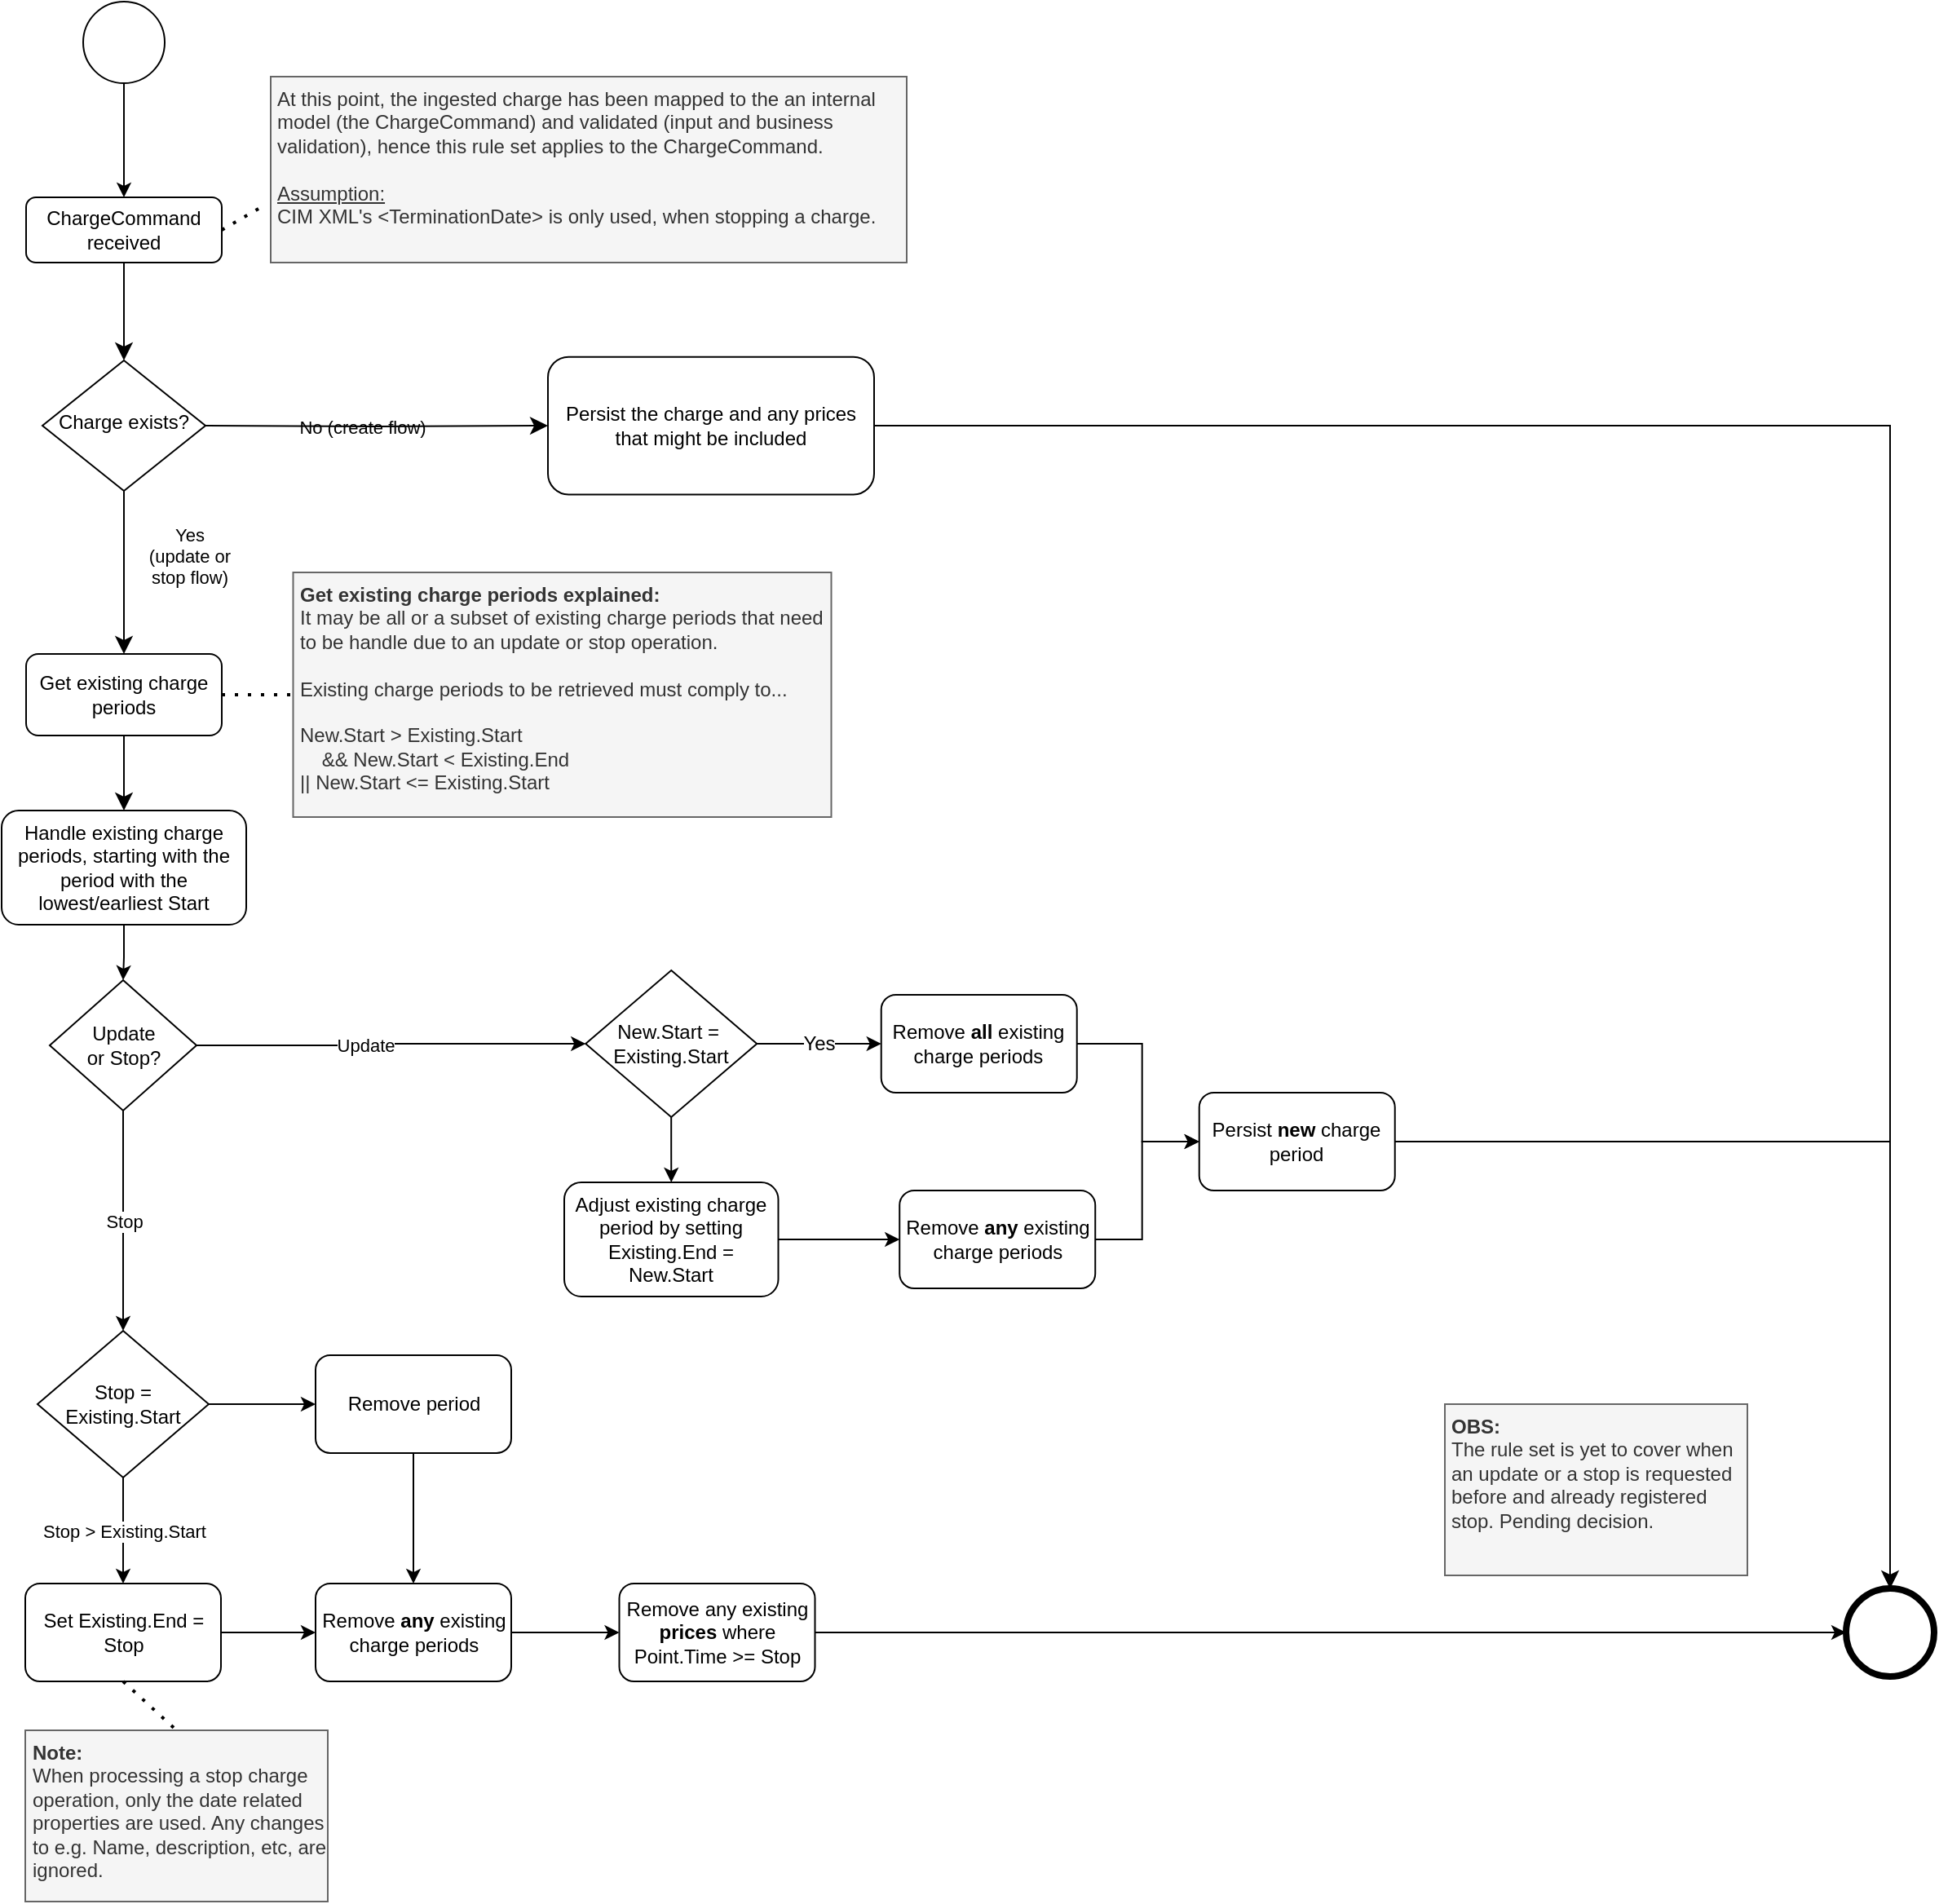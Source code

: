 <mxfile version="16.4.0" type="device" pages="2"><diagram name="Ruleset_v2" id="aTDmlHRYEX7bE9_bO80g"><mxGraphModel dx="1666" dy="1002" grid="1" gridSize="10" guides="1" tooltips="1" connect="1" arrows="1" fold="1" page="1" pageScale="1" pageWidth="827" pageHeight="1169" math="0" shadow="0"><root><mxCell id="shvMQt2wjngiFg1QEDL--0"/><mxCell id="shvMQt2wjngiFg1QEDL--1" parent="shvMQt2wjngiFg1QEDL--0"/><mxCell id="2yxx36WMbnEWgiKTBHtX-0" value="" style="rounded=0;html=1;jettySize=auto;orthogonalLoop=1;fontSize=11;endArrow=classic;endFill=1;endSize=8;strokeWidth=1;shadow=0;labelBackgroundColor=none;edgeStyle=orthogonalEdgeStyle;" parent="shvMQt2wjngiFg1QEDL--1" source="2yxx36WMbnEWgiKTBHtX-1" target="2yxx36WMbnEWgiKTBHtX-3" edge="1"><mxGeometry relative="1" as="geometry"/></mxCell><mxCell id="2yxx36WMbnEWgiKTBHtX-1" value="ChargeCommand&lt;br&gt;received" style="rounded=1;whiteSpace=wrap;html=1;fontSize=12;glass=0;strokeWidth=1;shadow=0;" parent="shvMQt2wjngiFg1QEDL--1" vertex="1"><mxGeometry x="90" y="180" width="120" height="40" as="geometry"/></mxCell><mxCell id="2yxx36WMbnEWgiKTBHtX-2" value="Yes &lt;br&gt;(update or &lt;br&gt;stop flow)" style="rounded=0;html=1;jettySize=auto;orthogonalLoop=1;fontSize=11;endArrow=classic;endFill=1;endSize=8;strokeWidth=1;shadow=0;labelBackgroundColor=none;edgeStyle=orthogonalEdgeStyle;entryX=0.5;entryY=0;entryDx=0;entryDy=0;" parent="shvMQt2wjngiFg1QEDL--1" source="2yxx36WMbnEWgiKTBHtX-3" target="2yxx36WMbnEWgiKTBHtX-50" edge="1"><mxGeometry x="-0.2" y="40" relative="1" as="geometry"><mxPoint as="offset"/><mxPoint x="150" y="410" as="targetPoint"/></mxGeometry></mxCell><mxCell id="2yxx36WMbnEWgiKTBHtX-3" value="Charge exists?" style="rhombus;whiteSpace=wrap;html=1;shadow=0;fontFamily=Helvetica;fontSize=12;align=center;strokeWidth=1;spacing=6;spacingTop=-4;" parent="shvMQt2wjngiFg1QEDL--1" vertex="1"><mxGeometry x="100" y="280" width="100" height="80" as="geometry"/></mxCell><mxCell id="2yxx36WMbnEWgiKTBHtX-4" value="" style="edgeStyle=orthogonalEdgeStyle;rounded=0;orthogonalLoop=1;jettySize=auto;html=1;" parent="shvMQt2wjngiFg1QEDL--1" source="2yxx36WMbnEWgiKTBHtX-5" target="2yxx36WMbnEWgiKTBHtX-1" edge="1"><mxGeometry relative="1" as="geometry"/></mxCell><mxCell id="2yxx36WMbnEWgiKTBHtX-5" value="" style="ellipse;whiteSpace=wrap;html=1;aspect=fixed;" parent="shvMQt2wjngiFg1QEDL--1" vertex="1"><mxGeometry x="125" y="60" width="50" height="50" as="geometry"/></mxCell><mxCell id="2yxx36WMbnEWgiKTBHtX-6" value="No (create flow)" style="edgeStyle=orthogonalEdgeStyle;rounded=0;html=1;jettySize=auto;orthogonalLoop=1;fontSize=11;endArrow=classic;endFill=1;endSize=8;strokeWidth=1;shadow=0;labelBackgroundColor=none;entryX=0;entryY=0.5;entryDx=0;entryDy=0;" parent="shvMQt2wjngiFg1QEDL--1" target="2yxx36WMbnEWgiKTBHtX-29" edge="1"><mxGeometry y="10" relative="1" as="geometry"><mxPoint as="offset"/><mxPoint x="200" y="320" as="sourcePoint"/><mxPoint x="500" y="320.005" as="targetPoint"/></mxGeometry></mxCell><mxCell id="2yxx36WMbnEWgiKTBHtX-7" value="" style="ellipse;whiteSpace=wrap;html=1;aspect=fixed;strokeWidth=4;" parent="shvMQt2wjngiFg1QEDL--1" vertex="1"><mxGeometry x="1206" y="1033" width="54" height="54" as="geometry"/></mxCell><mxCell id="2yxx36WMbnEWgiKTBHtX-8" value="" style="endArrow=none;dashed=1;html=1;dashPattern=1 3;strokeWidth=2;exitX=1;exitY=0.5;exitDx=0;exitDy=0;entryX=-0.015;entryY=0.702;entryDx=0;entryDy=0;entryPerimeter=0;" parent="shvMQt2wjngiFg1QEDL--1" source="2yxx36WMbnEWgiKTBHtX-1" target="2yxx36WMbnEWgiKTBHtX-32" edge="1"><mxGeometry width="50" height="50" relative="1" as="geometry"><mxPoint x="550" y="500" as="sourcePoint"/><mxPoint x="250" y="200" as="targetPoint"/></mxGeometry></mxCell><mxCell id="2yxx36WMbnEWgiKTBHtX-19" value="" style="rounded=0;html=1;jettySize=auto;orthogonalLoop=1;fontSize=11;endArrow=classic;endFill=1;endSize=8;strokeWidth=1;shadow=0;labelBackgroundColor=none;edgeStyle=orthogonalEdgeStyle;exitX=0.5;exitY=1;exitDx=0;exitDy=0;entryX=0.5;entryY=0;entryDx=0;entryDy=0;" parent="shvMQt2wjngiFg1QEDL--1" source="2yxx36WMbnEWgiKTBHtX-50" target="I7x-60ZRvv7432ofh1Dt-41" edge="1"><mxGeometry y="20" relative="1" as="geometry"><mxPoint as="offset"/><mxPoint x="150" y="585" as="targetPoint"/><mxPoint x="150" y="555" as="sourcePoint"/></mxGeometry></mxCell><mxCell id="2yxx36WMbnEWgiKTBHtX-29" value="Persist the charge and any prices that might be included" style="rounded=1;whiteSpace=wrap;html=1;fontSize=12;glass=0;strokeWidth=1;shadow=0;" parent="shvMQt2wjngiFg1QEDL--1" vertex="1"><mxGeometry x="410" y="277.82" width="200" height="84.37" as="geometry"/></mxCell><mxCell id="2yxx36WMbnEWgiKTBHtX-31" value="" style="edgeStyle=orthogonalEdgeStyle;rounded=0;html=1;jettySize=auto;orthogonalLoop=1;fontSize=11;endArrow=classic;endFill=1;endSize=8;strokeWidth=1;shadow=0;labelBackgroundColor=none;exitX=1;exitY=0.5;exitDx=0;exitDy=0;entryX=0.5;entryY=0;entryDx=0;entryDy=0;" parent="shvMQt2wjngiFg1QEDL--1" source="2yxx36WMbnEWgiKTBHtX-29" target="2yxx36WMbnEWgiKTBHtX-7" edge="1"><mxGeometry x="-0.489" y="20" relative="1" as="geometry"><mxPoint as="offset"/><mxPoint x="797" y="730" as="sourcePoint"/><mxPoint x="950" y="680" as="targetPoint"/><Array as="points"><mxPoint x="1233" y="320"/></Array></mxGeometry></mxCell><mxCell id="2yxx36WMbnEWgiKTBHtX-32" value="At this point, the ingested charge has been mapped to the an internal model (the ChargeCommand) and validated (input and business validation), hence this rule set applies to the ChargeCommand.&lt;br&gt;&lt;br&gt;&lt;u&gt;Assumption:&lt;/u&gt;&lt;br&gt;CIM XML's &amp;lt;TerminationDate&amp;gt; is only used, when stopping a charge.&amp;nbsp;" style="text;html=1;strokeColor=#666666;fillColor=#f5f5f5;align=left;verticalAlign=top;whiteSpace=wrap;rounded=0;fontColor=#333333;perimeterSpacing=0;spacingTop=0;spacingLeft=2;spacingBottom=2;" parent="shvMQt2wjngiFg1QEDL--1" vertex="1"><mxGeometry x="240" y="106" width="390" height="114" as="geometry"/></mxCell><mxCell id="2yxx36WMbnEWgiKTBHtX-33" value="" style="endArrow=none;dashed=1;html=1;dashPattern=1 3;strokeWidth=2;entryX=0;entryY=0.5;entryDx=0;entryDy=0;exitX=1;exitY=0.5;exitDx=0;exitDy=0;" parent="shvMQt2wjngiFg1QEDL--1" source="2yxx36WMbnEWgiKTBHtX-50" target="2yxx36WMbnEWgiKTBHtX-34" edge="1"><mxGeometry width="50" height="50" relative="1" as="geometry"><mxPoint x="220" y="480" as="sourcePoint"/><mxPoint x="250" y="435" as="targetPoint"/></mxGeometry></mxCell><mxCell id="2yxx36WMbnEWgiKTBHtX-34" value="&lt;b&gt;Get existing charge periods explained:&lt;/b&gt;&lt;br&gt;It may be all or a subset of existing charge periods that need to be handle due to an update or stop operation.&lt;br&gt;&lt;br&gt;Existing charge periods to be retrieved must comply to...&lt;br&gt;&lt;br&gt;New.Start &amp;gt; Existing.Start&lt;br&gt;&amp;nbsp; &amp;nbsp; &amp;amp;&amp;amp; New.Start &amp;lt; Existing.End&lt;br&gt;|| New.Start &amp;lt;= Existing.Start" style="text;html=1;strokeColor=#666666;fillColor=#f5f5f5;align=left;verticalAlign=top;whiteSpace=wrap;rounded=0;fontColor=#333333;perimeterSpacing=0;spacingTop=0;spacingLeft=2;spacingBottom=2;" parent="shvMQt2wjngiFg1QEDL--1" vertex="1"><mxGeometry x="253.75" y="410" width="330" height="150" as="geometry"/></mxCell><mxCell id="2yxx36WMbnEWgiKTBHtX-50" value="Get existing charge periods" style="rounded=1;whiteSpace=wrap;html=1;fontSize=12;glass=0;strokeWidth=1;shadow=0;" parent="shvMQt2wjngiFg1QEDL--1" vertex="1"><mxGeometry x="90" y="460" width="120" height="50" as="geometry"/></mxCell><mxCell id="I7x-60ZRvv7432ofh1Dt-5" value="Update" style="edgeStyle=orthogonalEdgeStyle;rounded=0;orthogonalLoop=1;jettySize=auto;html=1;entryX=0;entryY=0.5;entryDx=0;entryDy=0;" edge="1" parent="shvMQt2wjngiFg1QEDL--1" source="I7x-60ZRvv7432ofh1Dt-1" target="I7x-60ZRvv7432ofh1Dt-32"><mxGeometry x="-0.137" relative="1" as="geometry"><mxPoint x="387.5" y="700" as="targetPoint"/><mxPoint as="offset"/></mxGeometry></mxCell><mxCell id="I7x-60ZRvv7432ofh1Dt-1" value="Update &lt;br&gt;or Stop?" style="rhombus;whiteSpace=wrap;html=1;" vertex="1" parent="shvMQt2wjngiFg1QEDL--1"><mxGeometry x="104.5" y="660" width="90" height="80" as="geometry"/></mxCell><mxCell id="I7x-60ZRvv7432ofh1Dt-7" value="Stop" style="edgeStyle=orthogonalEdgeStyle;rounded=0;orthogonalLoop=1;jettySize=auto;html=1;entryX=0.5;entryY=0;entryDx=0;entryDy=0;exitX=0.5;exitY=1;exitDx=0;exitDy=0;" edge="1" parent="shvMQt2wjngiFg1QEDL--1" source="I7x-60ZRvv7432ofh1Dt-1" target="I7x-60ZRvv7432ofh1Dt-6"><mxGeometry relative="1" as="geometry"><mxPoint x="150" y="840" as="sourcePoint"/></mxGeometry></mxCell><mxCell id="I7x-60ZRvv7432ofh1Dt-9" value="" style="edgeStyle=orthogonalEdgeStyle;rounded=0;orthogonalLoop=1;jettySize=auto;html=1;fontSize=11;" edge="1" parent="shvMQt2wjngiFg1QEDL--1" source="I7x-60ZRvv7432ofh1Dt-6" target="I7x-60ZRvv7432ofh1Dt-8"><mxGeometry relative="1" as="geometry"/></mxCell><mxCell id="I7x-60ZRvv7432ofh1Dt-15" value="Stop &amp;gt; Existing.Start" style="edgeStyle=orthogonalEdgeStyle;rounded=0;orthogonalLoop=1;jettySize=auto;html=1;fontSize=11;" edge="1" parent="shvMQt2wjngiFg1QEDL--1" source="I7x-60ZRvv7432ofh1Dt-6" target="I7x-60ZRvv7432ofh1Dt-14"><mxGeometry relative="1" as="geometry"/></mxCell><mxCell id="I7x-60ZRvv7432ofh1Dt-6" value="Stop = Existing.Start" style="rhombus;whiteSpace=wrap;html=1;" vertex="1" parent="shvMQt2wjngiFg1QEDL--1"><mxGeometry x="97" y="875" width="105" height="90" as="geometry"/></mxCell><mxCell id="I7x-60ZRvv7432ofh1Dt-17" value="" style="edgeStyle=orthogonalEdgeStyle;rounded=0;orthogonalLoop=1;jettySize=auto;html=1;fontSize=11;" edge="1" parent="shvMQt2wjngiFg1QEDL--1" source="I7x-60ZRvv7432ofh1Dt-8" target="I7x-60ZRvv7432ofh1Dt-16"><mxGeometry relative="1" as="geometry"/></mxCell><mxCell id="I7x-60ZRvv7432ofh1Dt-8" value="Remove period" style="rounded=1;whiteSpace=wrap;html=1;" vertex="1" parent="shvMQt2wjngiFg1QEDL--1"><mxGeometry x="267.5" y="890" width="120" height="60" as="geometry"/></mxCell><mxCell id="I7x-60ZRvv7432ofh1Dt-25" style="edgeStyle=orthogonalEdgeStyle;rounded=0;orthogonalLoop=1;jettySize=auto;html=1;entryX=0;entryY=0.5;entryDx=0;entryDy=0;fontSize=11;endArrow=classic;endFill=1;" edge="1" parent="shvMQt2wjngiFg1QEDL--1" source="I7x-60ZRvv7432ofh1Dt-10" target="2yxx36WMbnEWgiKTBHtX-7"><mxGeometry relative="1" as="geometry"/></mxCell><mxCell id="I7x-60ZRvv7432ofh1Dt-10" value="Remove any existing &lt;b&gt;prices &lt;/b&gt;where Point.Time &amp;gt;= Stop" style="rounded=1;whiteSpace=wrap;html=1;" vertex="1" parent="shvMQt2wjngiFg1QEDL--1"><mxGeometry x="453.75" y="1030" width="120" height="60" as="geometry"/></mxCell><mxCell id="I7x-60ZRvv7432ofh1Dt-18" value="" style="edgeStyle=orthogonalEdgeStyle;rounded=0;orthogonalLoop=1;jettySize=auto;html=1;fontSize=11;" edge="1" parent="shvMQt2wjngiFg1QEDL--1" source="I7x-60ZRvv7432ofh1Dt-14" target="I7x-60ZRvv7432ofh1Dt-16"><mxGeometry relative="1" as="geometry"/></mxCell><mxCell id="I7x-60ZRvv7432ofh1Dt-14" value="Set Existing.End = Stop" style="rounded=1;whiteSpace=wrap;html=1;" vertex="1" parent="shvMQt2wjngiFg1QEDL--1"><mxGeometry x="89.5" y="1030" width="120" height="60" as="geometry"/></mxCell><mxCell id="I7x-60ZRvv7432ofh1Dt-19" value="" style="edgeStyle=orthogonalEdgeStyle;rounded=0;orthogonalLoop=1;jettySize=auto;html=1;fontSize=11;" edge="1" parent="shvMQt2wjngiFg1QEDL--1" source="I7x-60ZRvv7432ofh1Dt-16" target="I7x-60ZRvv7432ofh1Dt-10"><mxGeometry relative="1" as="geometry"/></mxCell><mxCell id="I7x-60ZRvv7432ofh1Dt-16" value="Remove &lt;b&gt;any &lt;/b&gt;existing charge periods" style="rounded=1;whiteSpace=wrap;html=1;" vertex="1" parent="shvMQt2wjngiFg1QEDL--1"><mxGeometry x="267.5" y="1030" width="120" height="60" as="geometry"/></mxCell><mxCell id="I7x-60ZRvv7432ofh1Dt-22" value="&lt;b&gt;Note:&lt;/b&gt;&lt;br&gt;When processing a stop charge operation, only the date related properties are used. Any changes to e.g. Name, description, etc, are ignored." style="text;html=1;align=left;verticalAlign=top;whiteSpace=wrap;rounded=0;perimeterSpacing=0;spacingTop=0;spacingLeft=2;spacingBottom=2;fillColor=#f5f5f5;strokeColor=#666666;fontColor=#333333;" vertex="1" parent="shvMQt2wjngiFg1QEDL--1"><mxGeometry x="89.5" y="1120" width="185.5" height="105" as="geometry"/></mxCell><mxCell id="I7x-60ZRvv7432ofh1Dt-24" value="" style="endArrow=none;dashed=1;html=1;dashPattern=1 3;strokeWidth=2;exitX=0.5;exitY=1;exitDx=0;exitDy=0;entryX=0.5;entryY=0;entryDx=0;entryDy=0;" edge="1" parent="shvMQt2wjngiFg1QEDL--1" source="I7x-60ZRvv7432ofh1Dt-14" target="I7x-60ZRvv7432ofh1Dt-22"><mxGeometry width="50" height="50" relative="1" as="geometry"><mxPoint x="220" y="495" as="sourcePoint"/><mxPoint x="250" y="850" as="targetPoint"/></mxGeometry></mxCell><mxCell id="I7x-60ZRvv7432ofh1Dt-31" value="" style="edgeStyle=orthogonalEdgeStyle;rounded=0;orthogonalLoop=1;jettySize=auto;html=1;fontSize=11;endArrow=classic;endFill=1;" edge="1" parent="shvMQt2wjngiFg1QEDL--1" source="I7x-60ZRvv7432ofh1Dt-29" target="I7x-60ZRvv7432ofh1Dt-30"><mxGeometry relative="1" as="geometry"><Array as="points"><mxPoint x="774.37" y="699"/><mxPoint x="774.37" y="759"/></Array></mxGeometry></mxCell><mxCell id="I7x-60ZRvv7432ofh1Dt-29" value="Remove &lt;b&gt;all &lt;/b&gt;existing charge periods" style="rounded=1;whiteSpace=wrap;html=1;" vertex="1" parent="shvMQt2wjngiFg1QEDL--1"><mxGeometry x="614.37" y="669" width="120" height="60" as="geometry"/></mxCell><mxCell id="I7x-60ZRvv7432ofh1Dt-40" style="edgeStyle=orthogonalEdgeStyle;rounded=0;orthogonalLoop=1;jettySize=auto;html=1;entryX=0.5;entryY=0;entryDx=0;entryDy=0;fontSize=12;endArrow=classic;endFill=1;" edge="1" parent="shvMQt2wjngiFg1QEDL--1" source="I7x-60ZRvv7432ofh1Dt-30" target="2yxx36WMbnEWgiKTBHtX-7"><mxGeometry relative="1" as="geometry"/></mxCell><mxCell id="I7x-60ZRvv7432ofh1Dt-30" value="Persist &lt;b&gt;new &lt;/b&gt;charge period" style="whiteSpace=wrap;html=1;rounded=1;" vertex="1" parent="shvMQt2wjngiFg1QEDL--1"><mxGeometry x="809.37" y="729" width="120" height="60" as="geometry"/></mxCell><mxCell id="I7x-60ZRvv7432ofh1Dt-33" value="Yes" style="edgeStyle=orthogonalEdgeStyle;rounded=0;orthogonalLoop=1;jettySize=auto;html=1;entryX=0;entryY=0.5;entryDx=0;entryDy=0;fontSize=12;endArrow=classic;endFill=1;" edge="1" parent="shvMQt2wjngiFg1QEDL--1" source="I7x-60ZRvv7432ofh1Dt-32" target="I7x-60ZRvv7432ofh1Dt-29"><mxGeometry relative="1" as="geometry"/></mxCell><mxCell id="I7x-60ZRvv7432ofh1Dt-35" value="" style="edgeStyle=orthogonalEdgeStyle;rounded=0;orthogonalLoop=1;jettySize=auto;html=1;fontSize=12;endArrow=classic;endFill=1;" edge="1" parent="shvMQt2wjngiFg1QEDL--1" source="I7x-60ZRvv7432ofh1Dt-32" target="I7x-60ZRvv7432ofh1Dt-34"><mxGeometry relative="1" as="geometry"/></mxCell><mxCell id="I7x-60ZRvv7432ofh1Dt-32" value="&lt;font style=&quot;font-size: 12px&quot;&gt;New.Start =&amp;nbsp;&lt;br&gt;Existing.Start&lt;/font&gt;" style="rhombus;whiteSpace=wrap;html=1;" vertex="1" parent="shvMQt2wjngiFg1QEDL--1"><mxGeometry x="433.12" y="654" width="105" height="90" as="geometry"/></mxCell><mxCell id="I7x-60ZRvv7432ofh1Dt-37" value="" style="edgeStyle=orthogonalEdgeStyle;rounded=0;orthogonalLoop=1;jettySize=auto;html=1;fontSize=12;endArrow=classic;endFill=1;" edge="1" parent="shvMQt2wjngiFg1QEDL--1" source="I7x-60ZRvv7432ofh1Dt-34" target="I7x-60ZRvv7432ofh1Dt-36"><mxGeometry relative="1" as="geometry"/></mxCell><mxCell id="I7x-60ZRvv7432ofh1Dt-34" value="Adjust existing charge period by setting Existing.End = New.Start" style="rounded=1;whiteSpace=wrap;html=1;" vertex="1" parent="shvMQt2wjngiFg1QEDL--1"><mxGeometry x="420" y="784" width="131.25" height="70" as="geometry"/></mxCell><mxCell id="I7x-60ZRvv7432ofh1Dt-38" style="edgeStyle=orthogonalEdgeStyle;rounded=0;orthogonalLoop=1;jettySize=auto;html=1;entryX=0;entryY=0.5;entryDx=0;entryDy=0;fontSize=12;endArrow=classic;endFill=1;" edge="1" parent="shvMQt2wjngiFg1QEDL--1" source="I7x-60ZRvv7432ofh1Dt-36" target="I7x-60ZRvv7432ofh1Dt-30"><mxGeometry relative="1" as="geometry"><Array as="points"><mxPoint x="774.37" y="819"/><mxPoint x="774.37" y="759"/></Array></mxGeometry></mxCell><mxCell id="I7x-60ZRvv7432ofh1Dt-36" value="Remove &lt;b&gt;any &lt;/b&gt;existing charge periods" style="rounded=1;whiteSpace=wrap;html=1;" vertex="1" parent="shvMQt2wjngiFg1QEDL--1"><mxGeometry x="625.62" y="789" width="120" height="60" as="geometry"/></mxCell><mxCell id="I7x-60ZRvv7432ofh1Dt-39" value="&lt;b&gt;OBS:&amp;nbsp;&lt;/b&gt;&lt;br&gt;The rule set is yet to cover when an update or a stop is requested before and already registered stop. Pending decision." style="text;html=1;align=left;verticalAlign=top;whiteSpace=wrap;rounded=0;perimeterSpacing=0;spacingTop=0;spacingLeft=2;spacingBottom=2;fillColor=#f5f5f5;strokeColor=#666666;fontColor=#333333;" vertex="1" parent="shvMQt2wjngiFg1QEDL--1"><mxGeometry x="960" y="920" width="185.5" height="105" as="geometry"/></mxCell><mxCell id="I7x-60ZRvv7432ofh1Dt-42" value="" style="edgeStyle=orthogonalEdgeStyle;rounded=0;orthogonalLoop=1;jettySize=auto;html=1;fontSize=12;endArrow=classic;endFill=1;" edge="1" parent="shvMQt2wjngiFg1QEDL--1" source="I7x-60ZRvv7432ofh1Dt-41" target="I7x-60ZRvv7432ofh1Dt-1"><mxGeometry relative="1" as="geometry"/></mxCell><mxCell id="I7x-60ZRvv7432ofh1Dt-41" value="&lt;span&gt;Handle existing charge periods, starting with the period with the lowest/earliest Start&lt;/span&gt;" style="rounded=1;whiteSpace=wrap;html=1;" vertex="1" parent="shvMQt2wjngiFg1QEDL--1"><mxGeometry x="75" y="556" width="150" height="70" as="geometry"/></mxCell></root></mxGraphModel></diagram><diagram name="Ruleset_v1" id="hv5svCc-yiJ0KFmQUXta"><mxGraphModel dx="1102" dy="937" grid="1" gridSize="10" guides="1" tooltips="1" connect="1" arrows="1" fold="1" page="1" pageScale="1" pageWidth="827" pageHeight="1169" math="0" shadow="0"><root><mxCell id="jQ6dfBuStj7SeYA-R1pF-0"/><mxCell id="jQ6dfBuStj7SeYA-R1pF-1" parent="jQ6dfBuStj7SeYA-R1pF-0"/><mxCell id="jQ6dfBuStj7SeYA-R1pF-2" value="" style="rounded=0;html=1;jettySize=auto;orthogonalLoop=1;fontSize=11;endArrow=block;endFill=0;endSize=8;strokeWidth=1;shadow=0;labelBackgroundColor=none;edgeStyle=orthogonalEdgeStyle;" edge="1" parent="jQ6dfBuStj7SeYA-R1pF-1" source="jQ6dfBuStj7SeYA-R1pF-3" target="jQ6dfBuStj7SeYA-R1pF-5"><mxGeometry relative="1" as="geometry"/></mxCell><mxCell id="jQ6dfBuStj7SeYA-R1pF-3" value="ChargeCommand&lt;br&gt;received" style="rounded=1;whiteSpace=wrap;html=1;fontSize=12;glass=0;strokeWidth=1;shadow=0;" vertex="1" parent="jQ6dfBuStj7SeYA-R1pF-1"><mxGeometry x="90" y="180" width="120" height="40" as="geometry"/></mxCell><mxCell id="jQ6dfBuStj7SeYA-R1pF-4" value="Yes" style="rounded=0;html=1;jettySize=auto;orthogonalLoop=1;fontSize=11;endArrow=block;endFill=0;endSize=8;strokeWidth=1;shadow=0;labelBackgroundColor=none;edgeStyle=orthogonalEdgeStyle;entryX=0.5;entryY=0;entryDx=0;entryDy=0;" edge="1" parent="jQ6dfBuStj7SeYA-R1pF-1" source="jQ6dfBuStj7SeYA-R1pF-5" target="jQ6dfBuStj7SeYA-R1pF-49"><mxGeometry y="20" relative="1" as="geometry"><mxPoint as="offset"/><mxPoint x="150" y="410" as="targetPoint"/></mxGeometry></mxCell><mxCell id="jQ6dfBuStj7SeYA-R1pF-5" value="Charge exists?" style="rhombus;whiteSpace=wrap;html=1;shadow=0;fontFamily=Helvetica;fontSize=12;align=center;strokeWidth=1;spacing=6;spacingTop=-4;" vertex="1" parent="jQ6dfBuStj7SeYA-R1pF-1"><mxGeometry x="100" y="280" width="100" height="80" as="geometry"/></mxCell><mxCell id="jQ6dfBuStj7SeYA-R1pF-6" value="" style="edgeStyle=orthogonalEdgeStyle;rounded=0;orthogonalLoop=1;jettySize=auto;html=1;" edge="1" parent="jQ6dfBuStj7SeYA-R1pF-1" source="jQ6dfBuStj7SeYA-R1pF-7" target="jQ6dfBuStj7SeYA-R1pF-3"><mxGeometry relative="1" as="geometry"/></mxCell><mxCell id="jQ6dfBuStj7SeYA-R1pF-7" value="" style="ellipse;whiteSpace=wrap;html=1;aspect=fixed;" vertex="1" parent="jQ6dfBuStj7SeYA-R1pF-1"><mxGeometry x="125" y="60" width="50" height="50" as="geometry"/></mxCell><mxCell id="jQ6dfBuStj7SeYA-R1pF-8" value="No" style="edgeStyle=orthogonalEdgeStyle;rounded=0;html=1;jettySize=auto;orthogonalLoop=1;fontSize=11;endArrow=block;endFill=0;endSize=8;strokeWidth=1;shadow=0;labelBackgroundColor=none;entryX=0;entryY=0.5;entryDx=0;entryDy=0;" edge="1" parent="jQ6dfBuStj7SeYA-R1pF-1" target="jQ6dfBuStj7SeYA-R1pF-30"><mxGeometry y="10" relative="1" as="geometry"><mxPoint as="offset"/><mxPoint x="200" y="320" as="sourcePoint"/><mxPoint x="500" y="320.005" as="targetPoint"/></mxGeometry></mxCell><mxCell id="jQ6dfBuStj7SeYA-R1pF-9" value="" style="ellipse;whiteSpace=wrap;html=1;aspect=fixed;strokeWidth=4;" vertex="1" parent="jQ6dfBuStj7SeYA-R1pF-1"><mxGeometry x="1206" y="708" width="54" height="54" as="geometry"/></mxCell><mxCell id="jQ6dfBuStj7SeYA-R1pF-10" value="" style="endArrow=none;dashed=1;html=1;dashPattern=1 3;strokeWidth=2;exitX=1;exitY=0.5;exitDx=0;exitDy=0;entryX=-0.015;entryY=0.702;entryDx=0;entryDy=0;entryPerimeter=0;" edge="1" parent="jQ6dfBuStj7SeYA-R1pF-1" source="jQ6dfBuStj7SeYA-R1pF-3" target="jQ6dfBuStj7SeYA-R1pF-32"><mxGeometry width="50" height="50" relative="1" as="geometry"><mxPoint x="550" y="500" as="sourcePoint"/><mxPoint x="250" y="200" as="targetPoint"/></mxGeometry></mxCell><mxCell id="jQ6dfBuStj7SeYA-R1pF-11" value="Retire existing period" style="rounded=1;whiteSpace=wrap;html=1;fontSize=12;glass=0;strokeWidth=1;shadow=0;" vertex="1" parent="jQ6dfBuStj7SeYA-R1pF-1"><mxGeometry x="90" y="720.63" width="120" height="40" as="geometry"/></mxCell><mxCell id="jQ6dfBuStj7SeYA-R1pF-12" value="Handle list of existing periods, starting with the period with the lowest StartDateTime" style="rounded=1;whiteSpace=wrap;html=1;fontSize=12;glass=0;strokeWidth=1;shadow=0;" vertex="1" parent="jQ6dfBuStj7SeYA-R1pF-1"><mxGeometry x="50" y="600" width="200" height="70" as="geometry"/></mxCell><mxCell id="jQ6dfBuStj7SeYA-R1pF-13" value="" style="rounded=0;html=1;jettySize=auto;orthogonalLoop=1;fontSize=11;endArrow=block;endFill=0;endSize=8;strokeWidth=1;shadow=0;labelBackgroundColor=none;edgeStyle=orthogonalEdgeStyle;exitX=0.5;exitY=1;exitDx=0;exitDy=0;entryX=0.5;entryY=0;entryDx=0;entryDy=0;" edge="1" parent="jQ6dfBuStj7SeYA-R1pF-1" source="jQ6dfBuStj7SeYA-R1pF-49" target="jQ6dfBuStj7SeYA-R1pF-50"><mxGeometry y="20" relative="1" as="geometry"><mxPoint as="offset"/><mxPoint x="150" y="515" as="targetPoint"/><mxPoint x="150" y="460" as="sourcePoint"/></mxGeometry></mxCell><mxCell id="jQ6dfBuStj7SeYA-R1pF-14" value="" style="edgeStyle=orthogonalEdgeStyle;rounded=0;html=1;jettySize=auto;orthogonalLoop=1;fontSize=11;endArrow=block;endFill=0;endSize=8;strokeWidth=1;shadow=0;labelBackgroundColor=none;entryX=0.5;entryY=1;entryDx=0;entryDy=0;exitX=1;exitY=0.5;exitDx=0;exitDy=0;" edge="1" parent="jQ6dfBuStj7SeYA-R1pF-1" source="jQ6dfBuStj7SeYA-R1pF-17" target="jQ6dfBuStj7SeYA-R1pF-18"><mxGeometry y="10" relative="1" as="geometry"><mxPoint as="offset"/><mxPoint x="235" y="1095" as="sourcePoint"/><mxPoint x="510" y="1459" as="targetPoint"/></mxGeometry></mxCell><mxCell id="jQ6dfBuStj7SeYA-R1pF-15" value="Yes" style="edgeStyle=orthogonalEdgeStyle;rounded=0;html=1;jettySize=auto;orthogonalLoop=1;fontSize=11;endArrow=block;endFill=0;endSize=8;strokeWidth=1;shadow=0;labelBackgroundColor=none;exitX=0.5;exitY=1;exitDx=0;exitDy=0;entryX=0.5;entryY=0;entryDx=0;entryDy=0;" edge="1" parent="jQ6dfBuStj7SeYA-R1pF-1" source="jQ6dfBuStj7SeYA-R1pF-16" target="jQ6dfBuStj7SeYA-R1pF-17"><mxGeometry x="-0.066" y="20" relative="1" as="geometry"><mxPoint as="offset"/><mxPoint x="150" y="1005" as="sourcePoint"/><mxPoint x="150" y="950" as="targetPoint"/></mxGeometry></mxCell><mxCell id="jQ6dfBuStj7SeYA-R1pF-16" value="&lt;font style=&quot;font-size: 12px;&quot;&gt;CC.StartDateTime&lt;br style=&quot;font-size: 12px;&quot;&gt;is greater than&lt;br style=&quot;font-size: 12px;&quot;&gt;Ex.StartDateTime?&lt;br style=&quot;font-size: 12px;&quot;&gt;&lt;/font&gt;" style="rhombus;whiteSpace=wrap;html=1;shadow=0;fontFamily=Helvetica;fontSize=12;align=center;strokeWidth=1;spacing=6;spacingTop=-4;" vertex="1" parent="jQ6dfBuStj7SeYA-R1pF-1"><mxGeometry x="71.25" y="800" width="157.5" height="126.25" as="geometry"/></mxCell><mxCell id="jQ6dfBuStj7SeYA-R1pF-17" value="Store new version &lt;br&gt;of the existing period, where:&lt;br&gt;&amp;nbsp;&lt;br&gt;- ChargePeriodDetails&amp;nbsp;&lt;br&gt;&lt;i&gt;(EndDateTime = CC.StartateTime,&lt;br&gt;Retired = false)&lt;br&gt;&lt;/i&gt;" style="rounded=1;whiteSpace=wrap;html=1;fontSize=12;glass=0;strokeWidth=1;shadow=0;" vertex="1" parent="jQ6dfBuStj7SeYA-R1pF-1"><mxGeometry x="46.25" y="960" width="207.5" height="85" as="geometry"/></mxCell><mxCell id="jQ6dfBuStj7SeYA-R1pF-18" value="Retire&lt;b&gt;&amp;nbsp;&lt;/b&gt;remaining existing periods in list" style="rounded=1;whiteSpace=wrap;html=1;fontSize=12;glass=0;strokeWidth=1;shadow=0;" vertex="1" parent="jQ6dfBuStj7SeYA-R1pF-1"><mxGeometry x="320" y="843.13" width="120" height="40" as="geometry"/></mxCell><mxCell id="jQ6dfBuStj7SeYA-R1pF-19" value="" style="rounded=0;html=1;jettySize=auto;orthogonalLoop=1;fontSize=11;endArrow=block;endFill=0;endSize=8;strokeWidth=1;shadow=0;labelBackgroundColor=none;edgeStyle=orthogonalEdgeStyle;exitX=0.5;exitY=1;exitDx=0;exitDy=0;entryX=0.5;entryY=0;entryDx=0;entryDy=0;" edge="1" parent="jQ6dfBuStj7SeYA-R1pF-1" source="jQ6dfBuStj7SeYA-R1pF-50" target="jQ6dfBuStj7SeYA-R1pF-12"><mxGeometry y="20" relative="1" as="geometry"><mxPoint as="offset"/><mxPoint x="150" y="815" as="targetPoint"/><mxPoint x="150" y="555" as="sourcePoint"/></mxGeometry></mxCell><mxCell id="jQ6dfBuStj7SeYA-R1pF-20" value="Store:&lt;br&gt;- ChargePeriodDetails" style="rounded=1;whiteSpace=wrap;html=1;fontSize=12;glass=0;strokeWidth=1;shadow=0;" vertex="1" parent="jQ6dfBuStj7SeYA-R1pF-1"><mxGeometry x="480" y="838.75" width="150" height="48.75" as="geometry"/></mxCell><mxCell id="jQ6dfBuStj7SeYA-R1pF-21" value="No" style="edgeStyle=orthogonalEdgeStyle;rounded=0;orthogonalLoop=1;jettySize=auto;html=1;exitX=0.5;exitY=1;exitDx=0;exitDy=0;endArrow=block;endFill=0;entryX=0.515;entryY=1.037;entryDx=0;entryDy=0;entryPerimeter=0;" edge="1" parent="jQ6dfBuStj7SeYA-R1pF-1" source="jQ6dfBuStj7SeYA-R1pF-22" target="jQ6dfBuStj7SeYA-R1pF-9"><mxGeometry x="-0.797" y="20" relative="1" as="geometry"><mxPoint x="1231" y="800" as="targetPoint"/><Array as="points"><mxPoint x="750" y="960"/><mxPoint x="1234" y="960"/><mxPoint x="1234" y="820"/></Array><mxPoint as="offset"/></mxGeometry></mxCell><mxCell id="jQ6dfBuStj7SeYA-R1pF-22" value="Prices &lt;br&gt;included?" style="rhombus;whiteSpace=wrap;html=1;shadow=0;fontFamily=Helvetica;fontSize=12;align=center;strokeWidth=1;spacing=6;spacingTop=-4;" vertex="1" parent="jQ6dfBuStj7SeYA-R1pF-1"><mxGeometry x="700" y="830" width="100" height="80" as="geometry"/></mxCell><mxCell id="jQ6dfBuStj7SeYA-R1pF-23" style="edgeStyle=orthogonalEdgeStyle;rounded=0;orthogonalLoop=1;jettySize=auto;html=1;endArrow=none;endFill=0;" edge="1" parent="jQ6dfBuStj7SeYA-R1pF-1" source="jQ6dfBuStj7SeYA-R1pF-24"><mxGeometry relative="1" as="geometry"><mxPoint x="1233" y="870" as="targetPoint"/><Array as="points"><mxPoint x="1233" y="870"/></Array></mxGeometry></mxCell><mxCell id="jQ6dfBuStj7SeYA-R1pF-24" value="Store:&amp;nbsp;&lt;br&gt;- ChargePrice(s)" style="rounded=1;whiteSpace=wrap;html=1;fontSize=12;glass=0;strokeWidth=1;shadow=0;" vertex="1" parent="jQ6dfBuStj7SeYA-R1pF-1"><mxGeometry x="1030" y="850" width="120" height="40" as="geometry"/></mxCell><mxCell id="jQ6dfBuStj7SeYA-R1pF-25" value="Retired any existing overlapping ChargePrice(s)" style="rounded=1;whiteSpace=wrap;html=1;fontSize=12;glass=0;strokeWidth=1;shadow=0;" vertex="1" parent="jQ6dfBuStj7SeYA-R1pF-1"><mxGeometry x="840" y="850" width="150" height="40" as="geometry"/></mxCell><mxCell id="jQ6dfBuStj7SeYA-R1pF-26" value="" style="rounded=0;html=1;jettySize=auto;orthogonalLoop=1;fontSize=11;endArrow=block;endFill=0;endSize=8;strokeWidth=1;shadow=0;labelBackgroundColor=none;edgeStyle=orthogonalEdgeStyle;exitX=1;exitY=0.5;exitDx=0;exitDy=0;entryX=0;entryY=0.5;entryDx=0;entryDy=0;" edge="1" parent="jQ6dfBuStj7SeYA-R1pF-1" source="jQ6dfBuStj7SeYA-R1pF-20" target="jQ6dfBuStj7SeYA-R1pF-37"><mxGeometry y="20" relative="1" as="geometry"><mxPoint as="offset"/><mxPoint x="710" y="740" as="targetPoint"/><mxPoint x="710" y="310" as="sourcePoint"/></mxGeometry></mxCell><mxCell id="jQ6dfBuStj7SeYA-R1pF-27" value="Yes" style="edgeStyle=orthogonalEdgeStyle;rounded=0;html=1;jettySize=auto;orthogonalLoop=1;fontSize=11;endArrow=block;endFill=0;endSize=8;strokeWidth=1;shadow=0;labelBackgroundColor=none;exitX=1;exitY=0.5;exitDx=0;exitDy=0;entryX=0;entryY=0.5;entryDx=0;entryDy=0;" edge="1" parent="jQ6dfBuStj7SeYA-R1pF-1" source="jQ6dfBuStj7SeYA-R1pF-22" target="jQ6dfBuStj7SeYA-R1pF-25"><mxGeometry y="-10" relative="1" as="geometry"><mxPoint as="offset"/><mxPoint x="1008" y="499.99" as="sourcePoint"/><mxPoint x="1278" y="574.99" as="targetPoint"/></mxGeometry></mxCell><mxCell id="jQ6dfBuStj7SeYA-R1pF-28" style="edgeStyle=orthogonalEdgeStyle;rounded=0;orthogonalLoop=1;jettySize=auto;html=1;exitX=0.5;exitY=1;exitDx=0;exitDy=0;strokeColor=#000000;" edge="1" parent="jQ6dfBuStj7SeYA-R1pF-1" source="jQ6dfBuStj7SeYA-R1pF-25" target="jQ6dfBuStj7SeYA-R1pF-25"><mxGeometry relative="1" as="geometry"/></mxCell><mxCell id="jQ6dfBuStj7SeYA-R1pF-29" value="" style="rounded=0;html=1;jettySize=auto;orthogonalLoop=1;fontSize=11;endArrow=block;endFill=0;endSize=8;strokeWidth=1;shadow=0;labelBackgroundColor=none;edgeStyle=orthogonalEdgeStyle;exitX=1;exitY=0.5;exitDx=0;exitDy=0;entryX=0;entryY=0.5;entryDx=0;entryDy=0;" edge="1" parent="jQ6dfBuStj7SeYA-R1pF-1" source="jQ6dfBuStj7SeYA-R1pF-25" target="jQ6dfBuStj7SeYA-R1pF-24"><mxGeometry y="20" relative="1" as="geometry"><mxPoint as="offset"/><mxPoint x="1133" y="809.99" as="targetPoint"/><mxPoint x="1162.5" y="479.99" as="sourcePoint"/></mxGeometry></mxCell><mxCell id="jQ6dfBuStj7SeYA-R1pF-30" value="Store:&lt;br&gt;- Charge&lt;br&gt;- ChargePeriodDetails&lt;br&gt;- ChargeOperation&lt;br&gt;- ChargePrice(s)" style="rounded=1;whiteSpace=wrap;html=1;fontSize=12;glass=0;strokeWidth=1;shadow=0;" vertex="1" parent="jQ6dfBuStj7SeYA-R1pF-1"><mxGeometry x="410" y="277.82" width="200" height="84.37" as="geometry"/></mxCell><mxCell id="jQ6dfBuStj7SeYA-R1pF-31" value="" style="edgeStyle=orthogonalEdgeStyle;rounded=0;html=1;jettySize=auto;orthogonalLoop=1;fontSize=11;endArrow=block;endFill=0;endSize=8;strokeWidth=1;shadow=0;labelBackgroundColor=none;exitX=1;exitY=0.5;exitDx=0;exitDy=0;entryX=0.5;entryY=0;entryDx=0;entryDy=0;" edge="1" parent="jQ6dfBuStj7SeYA-R1pF-1" source="jQ6dfBuStj7SeYA-R1pF-30" target="jQ6dfBuStj7SeYA-R1pF-9"><mxGeometry x="-0.489" y="20" relative="1" as="geometry"><mxPoint as="offset"/><mxPoint x="797" y="730" as="sourcePoint"/><mxPoint x="950" y="680" as="targetPoint"/><Array as="points"><mxPoint x="1233" y="320"/></Array></mxGeometry></mxCell><mxCell id="jQ6dfBuStj7SeYA-R1pF-32" value="&lt;b&gt;Assumption:&amp;nbsp;&lt;/b&gt;&lt;br&gt;At this point, charge messages in both ebIX and CIM have been mapped to the same internal model (ChargeCommand) and validated (input and business validation), hence this ruleset applies to the internal model and thus both entry points, ebIX and CIM.&lt;br&gt;&lt;br&gt;Also, it is assumed that CIM's TerminationDate is only used, when stopping a charge.&amp;nbsp;" style="text;html=1;strokeColor=#666666;fillColor=#f5f5f5;align=left;verticalAlign=top;whiteSpace=wrap;rounded=0;fontColor=#333333;perimeterSpacing=0;spacingTop=0;spacingLeft=2;spacingBottom=2;" vertex="1" parent="jQ6dfBuStj7SeYA-R1pF-1"><mxGeometry x="260" y="100" width="390" height="142.5" as="geometry"/></mxCell><mxCell id="jQ6dfBuStj7SeYA-R1pF-33" value="" style="endArrow=none;dashed=1;html=1;dashPattern=1 3;strokeWidth=2;entryX=0;entryY=0.5;entryDx=0;entryDy=0;exitX=1;exitY=0.5;exitDx=0;exitDy=0;" edge="1" parent="jQ6dfBuStj7SeYA-R1pF-1" source="jQ6dfBuStj7SeYA-R1pF-50" target="jQ6dfBuStj7SeYA-R1pF-34"><mxGeometry width="50" height="50" relative="1" as="geometry"><mxPoint x="220" y="480" as="sourcePoint"/><mxPoint x="250" y="435" as="targetPoint"/></mxGeometry></mxCell><mxCell id="jQ6dfBuStj7SeYA-R1pF-34" value="&lt;b&gt;Overlapping (active) periods explained:&lt;/b&gt;&lt;br&gt;Existing periods to be retrieved must comply to...&lt;br&gt;&lt;br&gt;1) ChargePeriodDetails.Retired must be false&lt;br&gt;And&lt;br&gt;&amp;nbsp;&lt;br&gt;2) Ex.EndDateTime is null&lt;br&gt;Or&amp;nbsp;&lt;br&gt;Ex.EndDateTime &amp;gt; CC.StartDateTime&lt;br&gt;&lt;div&gt;&lt;br&gt;&lt;/div&gt;" style="text;html=1;strokeColor=#666666;fillColor=#f5f5f5;align=left;verticalAlign=top;whiteSpace=wrap;rounded=0;fontColor=#333333;perimeterSpacing=0;spacingTop=0;spacingLeft=2;spacingBottom=2;" vertex="1" parent="jQ6dfBuStj7SeYA-R1pF-1"><mxGeometry x="260" y="450" width="330" height="150" as="geometry"/></mxCell><mxCell id="jQ6dfBuStj7SeYA-R1pF-35" value="No" style="edgeStyle=orthogonalEdgeStyle;rounded=0;orthogonalLoop=1;jettySize=auto;html=1;entryX=0.5;entryY=0;entryDx=0;entryDy=0;fontSize=10;endArrow=block;endFill=0;exitX=0.5;exitY=1;exitDx=0;exitDy=0;" edge="1" parent="jQ6dfBuStj7SeYA-R1pF-1" source="jQ6dfBuStj7SeYA-R1pF-37" target="jQ6dfBuStj7SeYA-R1pF-22"><mxGeometry x="-0.333" y="20" relative="1" as="geometry"><mxPoint x="756.5" y="815" as="sourcePoint"/><mxPoint as="offset"/></mxGeometry></mxCell><mxCell id="jQ6dfBuStj7SeYA-R1pF-36" value="Yes" style="edgeStyle=orthogonalEdgeStyle;rounded=0;orthogonalLoop=1;jettySize=auto;html=1;entryX=0;entryY=0.5;entryDx=0;entryDy=0;fontSize=10;endArrow=block;endFill=0;entryPerimeter=0;" edge="1" parent="jQ6dfBuStj7SeYA-R1pF-1" source="jQ6dfBuStj7SeYA-R1pF-37" target="jQ6dfBuStj7SeYA-R1pF-39"><mxGeometry x="-0.096" y="-20" relative="1" as="geometry"><mxPoint x="850" y="759.995" as="targetPoint"/><mxPoint as="offset"/></mxGeometry></mxCell><mxCell id="jQ6dfBuStj7SeYA-R1pF-37" value="Is&lt;br style=&quot;font-size: 11px;&quot;&gt;ChargeCommand&lt;br style=&quot;font-size: 11px;&quot;&gt;a Stop" style="rhombus;whiteSpace=wrap;html=1;shadow=0;fontFamily=Helvetica;fontSize=11;align=center;strokeWidth=1;spacing=6;spacingTop=-4;" vertex="1" parent="jQ6dfBuStj7SeYA-R1pF-1"><mxGeometry x="695" y="692.49" width="110" height="85.01" as="geometry"/></mxCell><mxCell id="jQ6dfBuStj7SeYA-R1pF-38" value="" style="rounded=0;html=1;jettySize=auto;orthogonalLoop=1;fontSize=11;endArrow=block;endFill=0;endSize=8;strokeWidth=1;shadow=0;labelBackgroundColor=none;edgeStyle=orthogonalEdgeStyle;exitX=1;exitY=0.5;exitDx=0;exitDy=0;entryX=0;entryY=0.5;entryDx=0;entryDy=0;exitPerimeter=0;" edge="1" parent="jQ6dfBuStj7SeYA-R1pF-1" source="jQ6dfBuStj7SeYA-R1pF-39" target="jQ6dfBuStj7SeYA-R1pF-9"><mxGeometry y="20" relative="1" as="geometry"><mxPoint as="offset"/><mxPoint x="1190" y="750" as="targetPoint"/><mxPoint x="1050" y="759.995" as="sourcePoint"/></mxGeometry></mxCell><mxCell id="jQ6dfBuStj7SeYA-R1pF-39" value="Retire existing ChargePrice(s) &#10;where ChargePrice.Time&#10;is greater than or equal to &#10;ChargeCommand.StartDateTime" style="points=[[0.25,0,0],[0.5,0,0],[0.75,0,0],[1,0.25,0],[1,0.5,0],[1,0.75,0],[0.75,1,0],[0.5,1,0],[0.25,1,0],[0,0.75,0],[0,0.5,0],[0,0.25,0]];shape=mxgraph.bpmn.task;rectStyle=rounded;size=10;taskMarker=abstract;bpmnShapeType=subprocess;isLoopSub=1;outline=eventNonint;symbol=timer;fontSize=10;" vertex="1" parent="jQ6dfBuStj7SeYA-R1pF-1"><mxGeometry x="910" y="690" width="180" height="90" as="geometry"/></mxCell><mxCell id="jQ6dfBuStj7SeYA-R1pF-40" value="" style="endArrow=none;dashed=1;html=1;dashPattern=1 3;strokeWidth=2;exitX=0.5;exitY=0;exitDx=0;exitDy=0;exitPerimeter=0;entryX=0.5;entryY=1;entryDx=0;entryDy=0;" edge="1" parent="jQ6dfBuStj7SeYA-R1pF-1" source="jQ6dfBuStj7SeYA-R1pF-39" target="jQ6dfBuStj7SeYA-R1pF-41"><mxGeometry width="50" height="50" relative="1" as="geometry"><mxPoint x="200" y="465" as="sourcePoint"/><mxPoint x="1000" y="670" as="targetPoint"/></mxGeometry></mxCell><mxCell id="jQ6dfBuStj7SeYA-R1pF-41" value="&lt;b&gt;A scheduled process&lt;/b&gt;&lt;br&gt;It will be possible to undo a stop of a charge within a given time frame before the stop date. Once this time frame expires, this process will execute." style="text;html=1;align=left;verticalAlign=top;whiteSpace=wrap;rounded=0;perimeterSpacing=0;spacingTop=0;spacingLeft=2;spacingBottom=2;fillColor=#f5f5f5;strokeColor=#666666;fontColor=#333333;" vertex="1" parent="jQ6dfBuStj7SeYA-R1pF-1"><mxGeometry x="885" y="575" width="230" height="80" as="geometry"/></mxCell><mxCell id="jQ6dfBuStj7SeYA-R1pF-42" value="" style="endArrow=none;dashed=1;html=1;dashPattern=1 3;strokeWidth=2;exitX=0.5;exitY=0;exitDx=0;exitDy=0;entryX=0.5;entryY=1;entryDx=0;entryDy=0;" edge="1" parent="jQ6dfBuStj7SeYA-R1pF-1" source="jQ6dfBuStj7SeYA-R1pF-20" target="jQ6dfBuStj7SeYA-R1pF-43"><mxGeometry width="50" height="50" relative="1" as="geometry"><mxPoint x="1030" y="680" as="sourcePoint"/><mxPoint x="680" y="630" as="targetPoint"/></mxGeometry></mxCell><mxCell id="jQ6dfBuStj7SeYA-R1pF-43" value="&lt;b&gt;Note when storing a 'stop charge'&lt;/b&gt;&lt;br&gt;It is assumed that properties like Charge name, description and Vat classification are not part of the incoming stop charge message. Hence, the existing overlapping period's values are re-used." style="text;html=1;align=left;verticalAlign=top;whiteSpace=wrap;rounded=0;perimeterSpacing=0;spacingTop=0;spacingLeft=2;spacingBottom=2;fillColor=#f5f5f5;strokeColor=#666666;fontColor=#333333;" vertex="1" parent="jQ6dfBuStj7SeYA-R1pF-1"><mxGeometry x="400" y="700" width="230" height="100" as="geometry"/></mxCell><mxCell id="jQ6dfBuStj7SeYA-R1pF-44" value="&lt;b&gt;Abbreviations:&lt;/b&gt;&lt;br&gt;ChargeCommand (CC)&lt;br&gt;Existing Period (Ex)" style="text;html=1;align=left;verticalAlign=top;whiteSpace=wrap;rounded=0;perimeterSpacing=0;spacingTop=0;spacingLeft=2;spacingBottom=2;dashed=1;" vertex="1" parent="jQ6dfBuStj7SeYA-R1pF-1"><mxGeometry x="260" y="380" width="150" height="60" as="geometry"/></mxCell><mxCell id="jQ6dfBuStj7SeYA-R1pF-45" value="" style="rounded=0;html=1;jettySize=auto;orthogonalLoop=1;fontSize=11;endArrow=block;endFill=0;endSize=8;strokeWidth=1;shadow=0;labelBackgroundColor=none;edgeStyle=orthogonalEdgeStyle;exitX=0.5;exitY=1;exitDx=0;exitDy=0;entryX=0.5;entryY=0;entryDx=0;entryDy=0;" edge="1" parent="jQ6dfBuStj7SeYA-R1pF-1" source="jQ6dfBuStj7SeYA-R1pF-11" target="jQ6dfBuStj7SeYA-R1pF-16"><mxGeometry x="-0.357" y="-17" relative="1" as="geometry"><mxPoint as="offset"/><mxPoint x="350" y="1090" as="targetPoint"/><mxPoint x="236.25" y="943.125" as="sourcePoint"/></mxGeometry></mxCell><mxCell id="jQ6dfBuStj7SeYA-R1pF-46" value="No" style="rounded=0;html=1;jettySize=auto;orthogonalLoop=1;fontSize=11;endArrow=block;endFill=0;endSize=8;strokeWidth=1;shadow=0;labelBackgroundColor=none;edgeStyle=orthogonalEdgeStyle;entryX=0;entryY=0.5;entryDx=0;entryDy=0;exitX=1;exitY=0.5;exitDx=0;exitDy=0;" edge="1" parent="jQ6dfBuStj7SeYA-R1pF-1" source="jQ6dfBuStj7SeYA-R1pF-16" target="jQ6dfBuStj7SeYA-R1pF-18"><mxGeometry x="-0.667" y="-20" relative="1" as="geometry"><mxPoint as="offset"/><mxPoint x="320" y="860.01" as="targetPoint"/><mxPoint x="230" y="860" as="sourcePoint"/></mxGeometry></mxCell><mxCell id="jQ6dfBuStj7SeYA-R1pF-47" value="" style="rounded=0;html=1;jettySize=auto;orthogonalLoop=1;fontSize=11;endArrow=block;endFill=0;endSize=8;strokeWidth=1;shadow=0;labelBackgroundColor=none;edgeStyle=orthogonalEdgeStyle;exitX=1;exitY=0.5;exitDx=0;exitDy=0;entryX=0;entryY=0.5;entryDx=0;entryDy=0;" edge="1" parent="jQ6dfBuStj7SeYA-R1pF-1" source="jQ6dfBuStj7SeYA-R1pF-18" target="jQ6dfBuStj7SeYA-R1pF-20"><mxGeometry x="-0.667" y="-20" relative="1" as="geometry"><mxPoint as="offset"/><mxPoint x="480" y="860" as="targetPoint"/><mxPoint x="440" y="860.01" as="sourcePoint"/></mxGeometry></mxCell><mxCell id="jQ6dfBuStj7SeYA-R1pF-48" value="" style="rounded=0;html=1;jettySize=auto;orthogonalLoop=1;fontSize=11;endArrow=block;endFill=0;endSize=8;strokeWidth=1;shadow=0;labelBackgroundColor=none;edgeStyle=orthogonalEdgeStyle;exitX=0.5;exitY=1;exitDx=0;exitDy=0;entryX=0.5;entryY=0;entryDx=0;entryDy=0;" edge="1" parent="jQ6dfBuStj7SeYA-R1pF-1" source="jQ6dfBuStj7SeYA-R1pF-12" target="jQ6dfBuStj7SeYA-R1pF-11"><mxGeometry x="-0.357" y="-17" relative="1" as="geometry"><mxPoint as="offset"/><mxPoint x="160" y="810" as="targetPoint"/><mxPoint x="160" y="789.38" as="sourcePoint"/></mxGeometry></mxCell><mxCell id="jQ6dfBuStj7SeYA-R1pF-49" value="Store:&amp;nbsp;&lt;br&gt;- ChargeOperation" style="rounded=1;whiteSpace=wrap;html=1;fontSize=12;glass=0;strokeWidth=1;shadow=0;" vertex="1" parent="jQ6dfBuStj7SeYA-R1pF-1"><mxGeometry x="90" y="410" width="120" height="40" as="geometry"/></mxCell><mxCell id="jQ6dfBuStj7SeYA-R1pF-50" value="Get existing (active) overlapping periods" style="rounded=1;whiteSpace=wrap;html=1;fontSize=12;glass=0;strokeWidth=1;shadow=0;" vertex="1" parent="jQ6dfBuStj7SeYA-R1pF-1"><mxGeometry x="90" y="500" width="120" height="50" as="geometry"/></mxCell></root></mxGraphModel></diagram></mxfile>